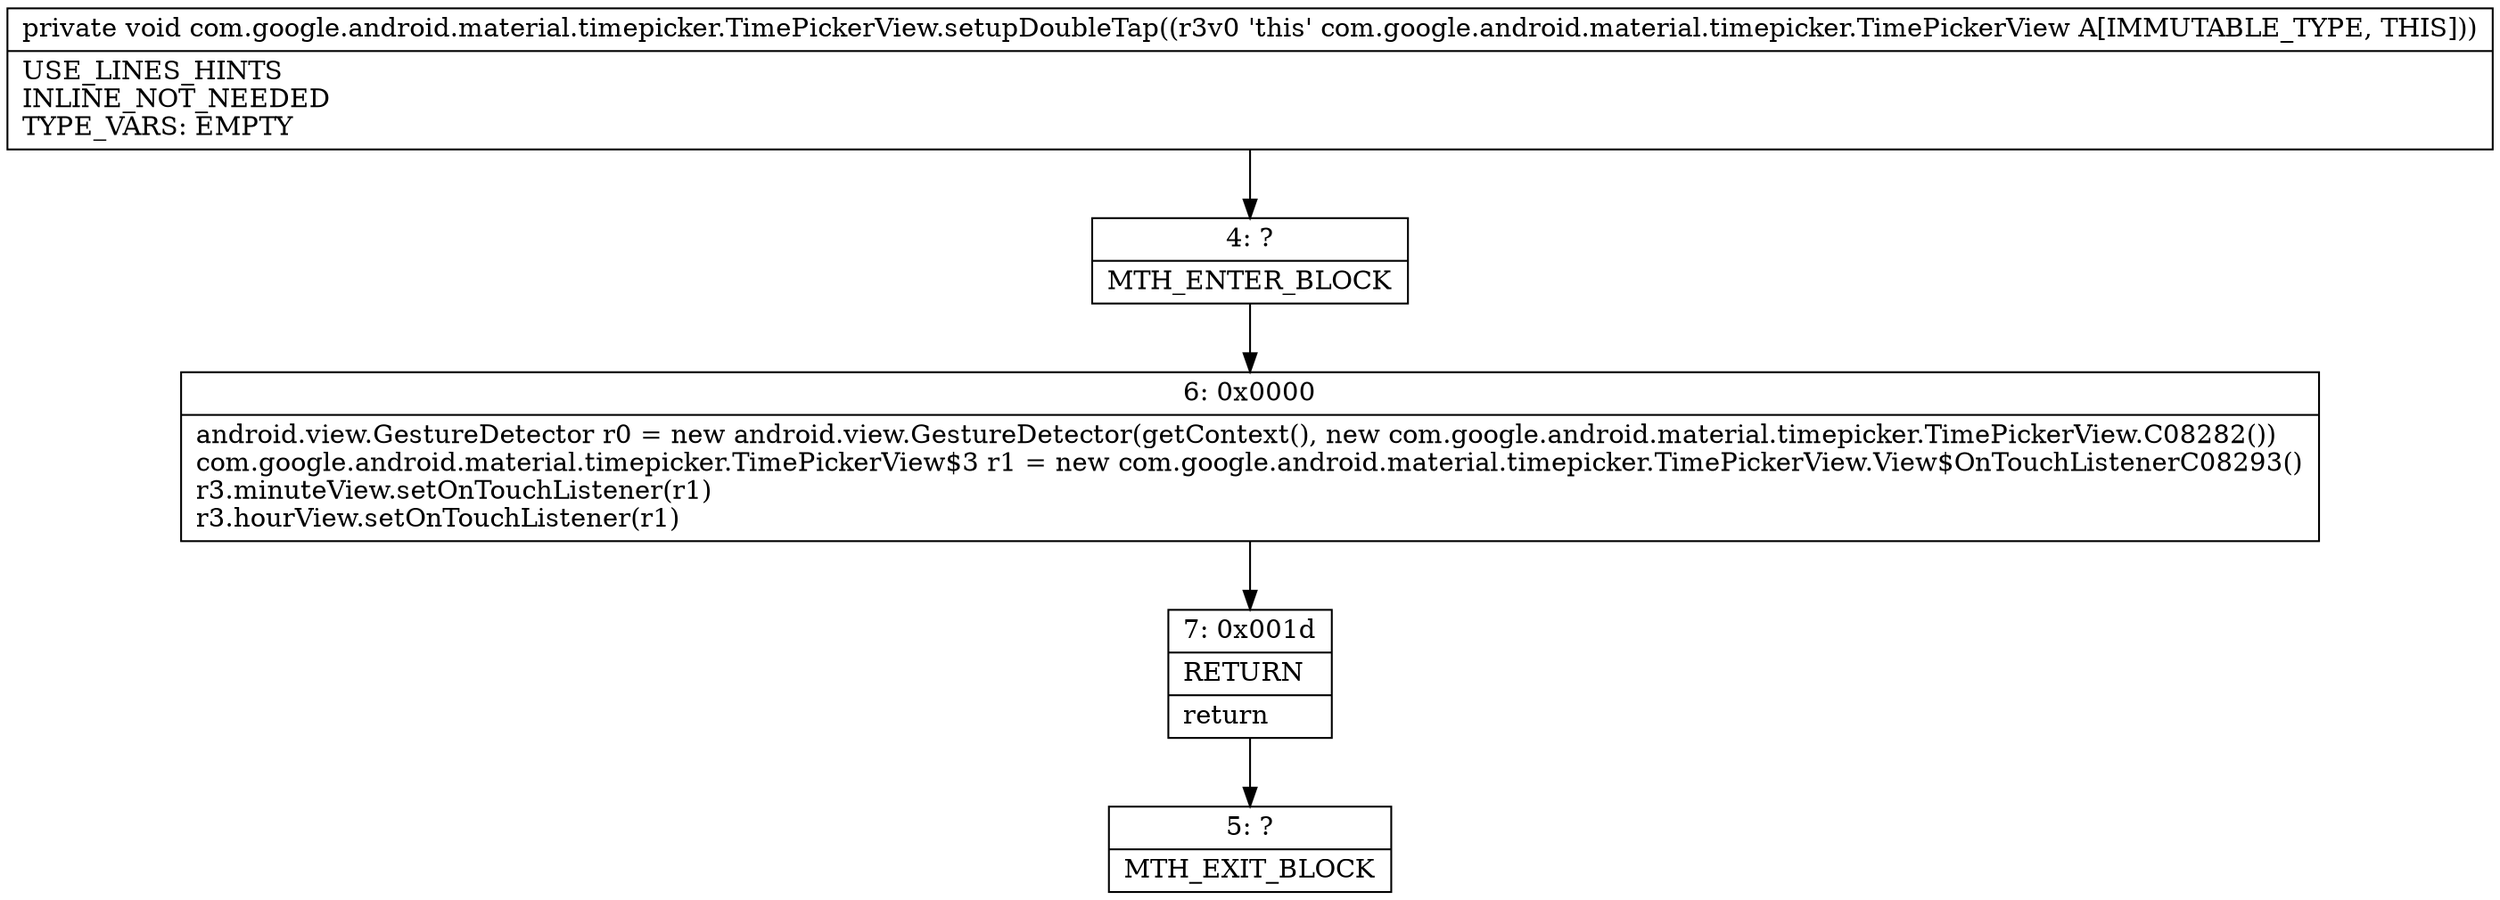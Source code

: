 digraph "CFG forcom.google.android.material.timepicker.TimePickerView.setupDoubleTap()V" {
Node_4 [shape=record,label="{4\:\ ?|MTH_ENTER_BLOCK\l}"];
Node_6 [shape=record,label="{6\:\ 0x0000|android.view.GestureDetector r0 = new android.view.GestureDetector(getContext(), new com.google.android.material.timepicker.TimePickerView.C08282())\lcom.google.android.material.timepicker.TimePickerView$3 r1 = new com.google.android.material.timepicker.TimePickerView.View$OnTouchListenerC08293()\lr3.minuteView.setOnTouchListener(r1)\lr3.hourView.setOnTouchListener(r1)\l}"];
Node_7 [shape=record,label="{7\:\ 0x001d|RETURN\l|return\l}"];
Node_5 [shape=record,label="{5\:\ ?|MTH_EXIT_BLOCK\l}"];
MethodNode[shape=record,label="{private void com.google.android.material.timepicker.TimePickerView.setupDoubleTap((r3v0 'this' com.google.android.material.timepicker.TimePickerView A[IMMUTABLE_TYPE, THIS]))  | USE_LINES_HINTS\lINLINE_NOT_NEEDED\lTYPE_VARS: EMPTY\l}"];
MethodNode -> Node_4;Node_4 -> Node_6;
Node_6 -> Node_7;
Node_7 -> Node_5;
}

